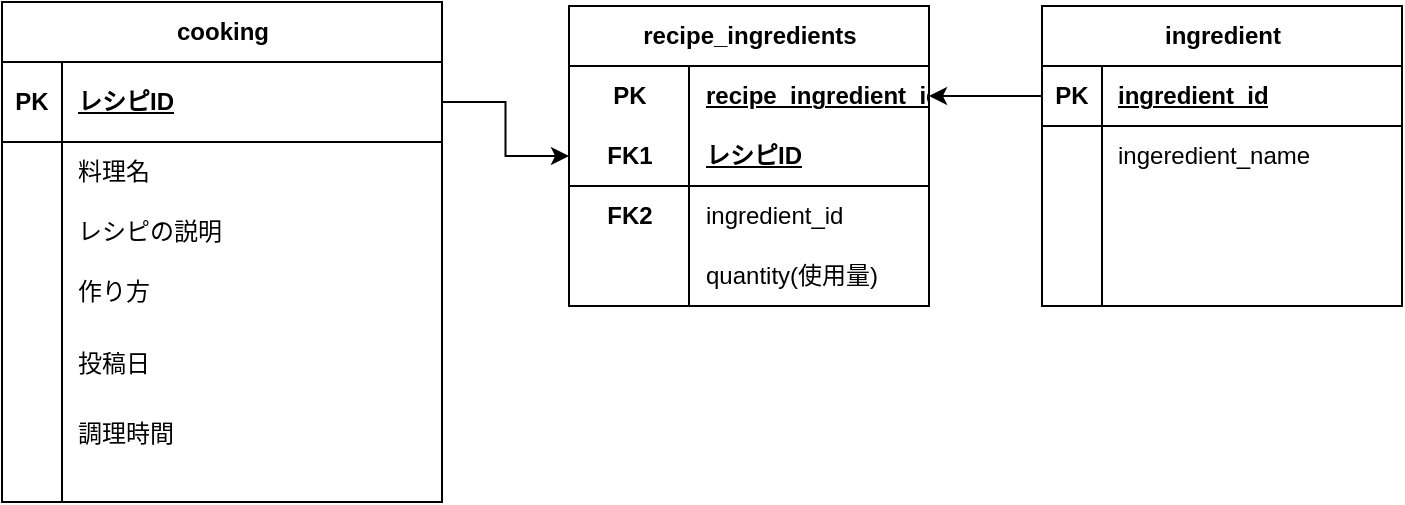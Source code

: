<mxfile version="28.2.5">
  <diagram name="ページ1" id="z3e7znDtaevZ1Jsk0inX">
    <mxGraphModel dx="1426" dy="743" grid="1" gridSize="10" guides="1" tooltips="1" connect="1" arrows="1" fold="1" page="1" pageScale="1" pageWidth="827" pageHeight="1169" math="0" shadow="0">
      <root>
        <mxCell id="0" />
        <mxCell id="1" parent="0" />
        <mxCell id="u81NSLrNusvpNiNUx_xY-2" value="cooking" style="shape=table;startSize=30;container=1;collapsible=1;childLayout=tableLayout;fixedRows=1;rowLines=0;fontStyle=1;align=center;resizeLast=1;html=1;noLabel=0;absoluteArcSize=0;resizeLastRow=0;" parent="1" vertex="1">
          <mxGeometry x="40" y="40" width="220" height="250" as="geometry" />
        </mxCell>
        <mxCell id="u81NSLrNusvpNiNUx_xY-3" value="" style="shape=tableRow;horizontal=0;startSize=0;swimlaneHead=0;swimlaneBody=0;fillColor=none;collapsible=0;dropTarget=0;points=[[0,0.5],[1,0.5]];portConstraint=eastwest;top=0;left=0;right=0;bottom=1;" parent="u81NSLrNusvpNiNUx_xY-2" vertex="1">
          <mxGeometry y="30" width="220" height="40" as="geometry" />
        </mxCell>
        <mxCell id="u81NSLrNusvpNiNUx_xY-4" value="PK" style="shape=partialRectangle;connectable=0;fillColor=none;top=0;left=0;bottom=0;right=0;fontStyle=1;overflow=hidden;whiteSpace=wrap;html=1;" parent="u81NSLrNusvpNiNUx_xY-3" vertex="1">
          <mxGeometry width="30" height="40" as="geometry">
            <mxRectangle width="30" height="40" as="alternateBounds" />
          </mxGeometry>
        </mxCell>
        <mxCell id="u81NSLrNusvpNiNUx_xY-5" value="レシピID" style="shape=partialRectangle;connectable=0;fillColor=none;top=0;left=0;bottom=0;right=0;align=left;spacingLeft=6;fontStyle=5;overflow=hidden;whiteSpace=wrap;html=1;" parent="u81NSLrNusvpNiNUx_xY-3" vertex="1">
          <mxGeometry x="30" width="190" height="40" as="geometry">
            <mxRectangle width="190" height="40" as="alternateBounds" />
          </mxGeometry>
        </mxCell>
        <mxCell id="u81NSLrNusvpNiNUx_xY-6" value="" style="shape=tableRow;horizontal=0;startSize=0;swimlaneHead=0;swimlaneBody=0;fillColor=none;collapsible=0;dropTarget=0;points=[[0,0.5],[1,0.5]];portConstraint=eastwest;top=0;left=0;right=0;bottom=0;" parent="u81NSLrNusvpNiNUx_xY-2" vertex="1">
          <mxGeometry y="70" width="220" height="30" as="geometry" />
        </mxCell>
        <mxCell id="u81NSLrNusvpNiNUx_xY-7" value="" style="shape=partialRectangle;connectable=0;fillColor=none;top=0;left=0;bottom=0;right=0;editable=1;overflow=hidden;whiteSpace=wrap;html=1;" parent="u81NSLrNusvpNiNUx_xY-6" vertex="1">
          <mxGeometry width="30" height="30" as="geometry">
            <mxRectangle width="30" height="30" as="alternateBounds" />
          </mxGeometry>
        </mxCell>
        <mxCell id="u81NSLrNusvpNiNUx_xY-8" value="料理名" style="shape=partialRectangle;connectable=0;fillColor=none;top=0;left=0;bottom=0;right=0;align=left;spacingLeft=6;overflow=hidden;whiteSpace=wrap;html=1;" parent="u81NSLrNusvpNiNUx_xY-6" vertex="1">
          <mxGeometry x="30" width="190" height="30" as="geometry">
            <mxRectangle width="190" height="30" as="alternateBounds" />
          </mxGeometry>
        </mxCell>
        <mxCell id="u81NSLrNusvpNiNUx_xY-9" value="" style="shape=tableRow;horizontal=0;startSize=0;swimlaneHead=0;swimlaneBody=0;fillColor=none;collapsible=0;dropTarget=0;points=[[0,0.5],[1,0.5]];portConstraint=eastwest;top=0;left=0;right=0;bottom=0;" parent="u81NSLrNusvpNiNUx_xY-2" vertex="1">
          <mxGeometry y="100" width="220" height="30" as="geometry" />
        </mxCell>
        <mxCell id="u81NSLrNusvpNiNUx_xY-10" value="" style="shape=partialRectangle;connectable=0;fillColor=none;top=0;left=0;bottom=0;right=0;editable=1;overflow=hidden;whiteSpace=wrap;html=1;" parent="u81NSLrNusvpNiNUx_xY-9" vertex="1">
          <mxGeometry width="30" height="30" as="geometry">
            <mxRectangle width="30" height="30" as="alternateBounds" />
          </mxGeometry>
        </mxCell>
        <mxCell id="u81NSLrNusvpNiNUx_xY-11" value="レシピの説明" style="shape=partialRectangle;connectable=0;fillColor=none;top=0;left=0;bottom=0;right=0;align=left;spacingLeft=6;overflow=hidden;whiteSpace=wrap;html=1;" parent="u81NSLrNusvpNiNUx_xY-9" vertex="1">
          <mxGeometry x="30" width="190" height="30" as="geometry">
            <mxRectangle width="190" height="30" as="alternateBounds" />
          </mxGeometry>
        </mxCell>
        <mxCell id="JgF0CgP4BGuVDnBz-drS-3" value="" style="shape=tableRow;horizontal=0;startSize=0;swimlaneHead=0;swimlaneBody=0;fillColor=none;collapsible=0;dropTarget=0;points=[[0,0.5],[1,0.5]];portConstraint=eastwest;top=0;left=0;right=0;bottom=0;" parent="u81NSLrNusvpNiNUx_xY-2" vertex="1">
          <mxGeometry y="130" width="220" height="30" as="geometry" />
        </mxCell>
        <mxCell id="JgF0CgP4BGuVDnBz-drS-4" value="" style="shape=partialRectangle;connectable=0;fillColor=none;top=0;left=0;bottom=0;right=0;editable=1;overflow=hidden;whiteSpace=wrap;html=1;" parent="JgF0CgP4BGuVDnBz-drS-3" vertex="1">
          <mxGeometry width="30" height="30" as="geometry">
            <mxRectangle width="30" height="30" as="alternateBounds" />
          </mxGeometry>
        </mxCell>
        <mxCell id="JgF0CgP4BGuVDnBz-drS-5" value="作り方" style="shape=partialRectangle;connectable=0;fillColor=none;top=0;left=0;bottom=0;right=0;align=left;spacingLeft=6;overflow=hidden;whiteSpace=wrap;html=1;" parent="JgF0CgP4BGuVDnBz-drS-3" vertex="1">
          <mxGeometry x="30" width="190" height="30" as="geometry">
            <mxRectangle width="190" height="30" as="alternateBounds" />
          </mxGeometry>
        </mxCell>
        <mxCell id="7qhd1ZSNB2XDL6zHw4lX-25" value="" style="shape=tableRow;horizontal=0;startSize=0;swimlaneHead=0;swimlaneBody=0;fillColor=none;collapsible=0;dropTarget=0;points=[[0,0.5],[1,0.5]];portConstraint=eastwest;top=0;left=0;right=0;bottom=0;" parent="u81NSLrNusvpNiNUx_xY-2" vertex="1">
          <mxGeometry y="160" width="220" height="40" as="geometry" />
        </mxCell>
        <mxCell id="7qhd1ZSNB2XDL6zHw4lX-26" value="" style="shape=partialRectangle;connectable=0;fillColor=none;top=0;left=0;bottom=0;right=0;editable=1;overflow=hidden;" parent="7qhd1ZSNB2XDL6zHw4lX-25" vertex="1">
          <mxGeometry width="30" height="40" as="geometry">
            <mxRectangle width="30" height="40" as="alternateBounds" />
          </mxGeometry>
        </mxCell>
        <mxCell id="7qhd1ZSNB2XDL6zHw4lX-27" value="投稿日" style="shape=partialRectangle;connectable=0;fillColor=none;top=0;left=0;bottom=0;right=0;align=left;spacingLeft=6;overflow=hidden;" parent="7qhd1ZSNB2XDL6zHw4lX-25" vertex="1">
          <mxGeometry x="30" width="190" height="40" as="geometry">
            <mxRectangle width="190" height="40" as="alternateBounds" />
          </mxGeometry>
        </mxCell>
        <mxCell id="7qhd1ZSNB2XDL6zHw4lX-29" value="" style="shape=tableRow;horizontal=0;startSize=0;swimlaneHead=0;swimlaneBody=0;fillColor=none;collapsible=0;dropTarget=0;points=[[0,0.5],[1,0.5]];portConstraint=eastwest;top=0;left=0;right=0;bottom=0;" parent="u81NSLrNusvpNiNUx_xY-2" vertex="1">
          <mxGeometry y="200" width="220" height="30" as="geometry" />
        </mxCell>
        <mxCell id="7qhd1ZSNB2XDL6zHw4lX-30" value="" style="shape=partialRectangle;connectable=0;fillColor=none;top=0;left=0;bottom=0;right=0;editable=1;overflow=hidden;" parent="7qhd1ZSNB2XDL6zHw4lX-29" vertex="1">
          <mxGeometry width="30" height="30" as="geometry">
            <mxRectangle width="30" height="30" as="alternateBounds" />
          </mxGeometry>
        </mxCell>
        <mxCell id="7qhd1ZSNB2XDL6zHw4lX-31" value="調理時間" style="shape=partialRectangle;connectable=0;fillColor=none;top=0;left=0;bottom=0;right=0;align=left;spacingLeft=6;overflow=hidden;" parent="7qhd1ZSNB2XDL6zHw4lX-29" vertex="1">
          <mxGeometry x="30" width="190" height="30" as="geometry">
            <mxRectangle width="190" height="30" as="alternateBounds" />
          </mxGeometry>
        </mxCell>
        <mxCell id="u81NSLrNusvpNiNUx_xY-12" value="" style="shape=tableRow;horizontal=0;startSize=0;swimlaneHead=0;swimlaneBody=0;fillColor=none;collapsible=0;dropTarget=0;points=[[0,0.5],[1,0.5]];portConstraint=eastwest;top=0;left=0;right=0;bottom=0;" parent="u81NSLrNusvpNiNUx_xY-2" vertex="1">
          <mxGeometry y="230" width="220" height="20" as="geometry" />
        </mxCell>
        <mxCell id="u81NSLrNusvpNiNUx_xY-13" value="" style="shape=partialRectangle;connectable=0;fillColor=none;top=0;left=0;bottom=0;right=0;editable=1;overflow=hidden;whiteSpace=wrap;html=1;" parent="u81NSLrNusvpNiNUx_xY-12" vertex="1">
          <mxGeometry width="30" height="20" as="geometry">
            <mxRectangle width="30" height="20" as="alternateBounds" />
          </mxGeometry>
        </mxCell>
        <mxCell id="u81NSLrNusvpNiNUx_xY-14" value="" style="shape=partialRectangle;connectable=0;fillColor=none;top=0;left=0;bottom=0;right=0;align=left;spacingLeft=6;overflow=hidden;whiteSpace=wrap;html=1;" parent="u81NSLrNusvpNiNUx_xY-12" vertex="1">
          <mxGeometry x="30" width="190" height="20" as="geometry">
            <mxRectangle width="190" height="20" as="alternateBounds" />
          </mxGeometry>
        </mxCell>
        <mxCell id="7qhd1ZSNB2XDL6zHw4lX-113" value="ingredient" style="shape=table;startSize=30;container=1;collapsible=1;childLayout=tableLayout;fixedRows=1;rowLines=0;fontStyle=1;align=center;resizeLast=1;html=1;" parent="1" vertex="1">
          <mxGeometry x="560" y="42" width="180" height="150" as="geometry" />
        </mxCell>
        <mxCell id="7qhd1ZSNB2XDL6zHw4lX-114" value="" style="shape=tableRow;horizontal=0;startSize=0;swimlaneHead=0;swimlaneBody=0;fillColor=none;collapsible=0;dropTarget=0;points=[[0,0.5],[1,0.5]];portConstraint=eastwest;top=0;left=0;right=0;bottom=1;" parent="7qhd1ZSNB2XDL6zHw4lX-113" vertex="1">
          <mxGeometry y="30" width="180" height="30" as="geometry" />
        </mxCell>
        <mxCell id="7qhd1ZSNB2XDL6zHw4lX-115" value="PK" style="shape=partialRectangle;connectable=0;fillColor=none;top=0;left=0;bottom=0;right=0;fontStyle=1;overflow=hidden;whiteSpace=wrap;html=1;" parent="7qhd1ZSNB2XDL6zHw4lX-114" vertex="1">
          <mxGeometry width="30" height="30" as="geometry">
            <mxRectangle width="30" height="30" as="alternateBounds" />
          </mxGeometry>
        </mxCell>
        <mxCell id="7qhd1ZSNB2XDL6zHw4lX-116" value="ingredient_id" style="shape=partialRectangle;connectable=0;fillColor=none;top=0;left=0;bottom=0;right=0;align=left;spacingLeft=6;fontStyle=5;overflow=hidden;whiteSpace=wrap;html=1;" parent="7qhd1ZSNB2XDL6zHw4lX-114" vertex="1">
          <mxGeometry x="30" width="150" height="30" as="geometry">
            <mxRectangle width="150" height="30" as="alternateBounds" />
          </mxGeometry>
        </mxCell>
        <mxCell id="7qhd1ZSNB2XDL6zHw4lX-117" value="" style="shape=tableRow;horizontal=0;startSize=0;swimlaneHead=0;swimlaneBody=0;fillColor=none;collapsible=0;dropTarget=0;points=[[0,0.5],[1,0.5]];portConstraint=eastwest;top=0;left=0;right=0;bottom=0;" parent="7qhd1ZSNB2XDL6zHw4lX-113" vertex="1">
          <mxGeometry y="60" width="180" height="30" as="geometry" />
        </mxCell>
        <mxCell id="7qhd1ZSNB2XDL6zHw4lX-118" value="" style="shape=partialRectangle;connectable=0;fillColor=none;top=0;left=0;bottom=0;right=0;editable=1;overflow=hidden;whiteSpace=wrap;html=1;" parent="7qhd1ZSNB2XDL6zHw4lX-117" vertex="1">
          <mxGeometry width="30" height="30" as="geometry">
            <mxRectangle width="30" height="30" as="alternateBounds" />
          </mxGeometry>
        </mxCell>
        <mxCell id="7qhd1ZSNB2XDL6zHw4lX-119" value="ingeredient_name" style="shape=partialRectangle;connectable=0;fillColor=none;top=0;left=0;bottom=0;right=0;align=left;spacingLeft=6;overflow=hidden;whiteSpace=wrap;html=1;" parent="7qhd1ZSNB2XDL6zHw4lX-117" vertex="1">
          <mxGeometry x="30" width="150" height="30" as="geometry">
            <mxRectangle width="150" height="30" as="alternateBounds" />
          </mxGeometry>
        </mxCell>
        <mxCell id="7qhd1ZSNB2XDL6zHw4lX-120" value="" style="shape=tableRow;horizontal=0;startSize=0;swimlaneHead=0;swimlaneBody=0;fillColor=none;collapsible=0;dropTarget=0;points=[[0,0.5],[1,0.5]];portConstraint=eastwest;top=0;left=0;right=0;bottom=0;" parent="7qhd1ZSNB2XDL6zHw4lX-113" vertex="1">
          <mxGeometry y="90" width="180" height="30" as="geometry" />
        </mxCell>
        <mxCell id="7qhd1ZSNB2XDL6zHw4lX-121" value="" style="shape=partialRectangle;connectable=0;fillColor=none;top=0;left=0;bottom=0;right=0;editable=1;overflow=hidden;whiteSpace=wrap;html=1;" parent="7qhd1ZSNB2XDL6zHw4lX-120" vertex="1">
          <mxGeometry width="30" height="30" as="geometry">
            <mxRectangle width="30" height="30" as="alternateBounds" />
          </mxGeometry>
        </mxCell>
        <mxCell id="7qhd1ZSNB2XDL6zHw4lX-122" value="" style="shape=partialRectangle;connectable=0;fillColor=none;top=0;left=0;bottom=0;right=0;align=left;spacingLeft=6;overflow=hidden;whiteSpace=wrap;html=1;" parent="7qhd1ZSNB2XDL6zHw4lX-120" vertex="1">
          <mxGeometry x="30" width="150" height="30" as="geometry">
            <mxRectangle width="150" height="30" as="alternateBounds" />
          </mxGeometry>
        </mxCell>
        <mxCell id="7qhd1ZSNB2XDL6zHw4lX-123" value="" style="shape=tableRow;horizontal=0;startSize=0;swimlaneHead=0;swimlaneBody=0;fillColor=none;collapsible=0;dropTarget=0;points=[[0,0.5],[1,0.5]];portConstraint=eastwest;top=0;left=0;right=0;bottom=0;" parent="7qhd1ZSNB2XDL6zHw4lX-113" vertex="1">
          <mxGeometry y="120" width="180" height="30" as="geometry" />
        </mxCell>
        <mxCell id="7qhd1ZSNB2XDL6zHw4lX-124" value="" style="shape=partialRectangle;connectable=0;fillColor=none;top=0;left=0;bottom=0;right=0;editable=1;overflow=hidden;whiteSpace=wrap;html=1;" parent="7qhd1ZSNB2XDL6zHw4lX-123" vertex="1">
          <mxGeometry width="30" height="30" as="geometry">
            <mxRectangle width="30" height="30" as="alternateBounds" />
          </mxGeometry>
        </mxCell>
        <mxCell id="7qhd1ZSNB2XDL6zHw4lX-125" value="" style="shape=partialRectangle;connectable=0;fillColor=none;top=0;left=0;bottom=0;right=0;align=left;spacingLeft=6;overflow=hidden;whiteSpace=wrap;html=1;" parent="7qhd1ZSNB2XDL6zHw4lX-123" vertex="1">
          <mxGeometry x="30" width="150" height="30" as="geometry">
            <mxRectangle width="150" height="30" as="alternateBounds" />
          </mxGeometry>
        </mxCell>
        <mxCell id="7qhd1ZSNB2XDL6zHw4lX-126" value="recipe_ingredients" style="shape=table;startSize=30;container=1;collapsible=1;childLayout=tableLayout;fixedRows=1;rowLines=0;fontStyle=1;align=center;resizeLast=1;html=1;whiteSpace=wrap;" parent="1" vertex="1">
          <mxGeometry x="323.5" y="42" width="180" height="150" as="geometry" />
        </mxCell>
        <mxCell id="7qhd1ZSNB2XDL6zHw4lX-127" value="" style="shape=tableRow;horizontal=0;startSize=0;swimlaneHead=0;swimlaneBody=0;fillColor=none;collapsible=0;dropTarget=0;points=[[0,0.5],[1,0.5]];portConstraint=eastwest;top=0;left=0;right=0;bottom=0;html=1;" parent="7qhd1ZSNB2XDL6zHw4lX-126" vertex="1">
          <mxGeometry y="30" width="180" height="30" as="geometry" />
        </mxCell>
        <mxCell id="7qhd1ZSNB2XDL6zHw4lX-128" value="PK" style="shape=partialRectangle;connectable=0;fillColor=none;top=0;left=0;bottom=0;right=0;fontStyle=1;overflow=hidden;html=1;whiteSpace=wrap;" parent="7qhd1ZSNB2XDL6zHw4lX-127" vertex="1">
          <mxGeometry width="60" height="30" as="geometry">
            <mxRectangle width="60" height="30" as="alternateBounds" />
          </mxGeometry>
        </mxCell>
        <mxCell id="7qhd1ZSNB2XDL6zHw4lX-129" value="recipe_ingredient_id" style="shape=partialRectangle;connectable=0;fillColor=none;top=0;left=0;bottom=0;right=0;align=left;spacingLeft=6;fontStyle=5;overflow=hidden;html=1;whiteSpace=wrap;" parent="7qhd1ZSNB2XDL6zHw4lX-127" vertex="1">
          <mxGeometry x="60" width="120" height="30" as="geometry">
            <mxRectangle width="120" height="30" as="alternateBounds" />
          </mxGeometry>
        </mxCell>
        <mxCell id="7qhd1ZSNB2XDL6zHw4lX-130" value="" style="shape=tableRow;horizontal=0;startSize=0;swimlaneHead=0;swimlaneBody=0;fillColor=none;collapsible=0;dropTarget=0;points=[[0,0.5],[1,0.5]];portConstraint=eastwest;top=0;left=0;right=0;bottom=1;html=1;" parent="7qhd1ZSNB2XDL6zHw4lX-126" vertex="1">
          <mxGeometry y="60" width="180" height="30" as="geometry" />
        </mxCell>
        <mxCell id="7qhd1ZSNB2XDL6zHw4lX-131" value="FK1" style="shape=partialRectangle;connectable=0;fillColor=none;top=0;left=0;bottom=0;right=0;fontStyle=1;overflow=hidden;html=1;whiteSpace=wrap;" parent="7qhd1ZSNB2XDL6zHw4lX-130" vertex="1">
          <mxGeometry width="60" height="30" as="geometry">
            <mxRectangle width="60" height="30" as="alternateBounds" />
          </mxGeometry>
        </mxCell>
        <mxCell id="7qhd1ZSNB2XDL6zHw4lX-132" value="レシピID" style="shape=partialRectangle;connectable=0;fillColor=none;top=0;left=0;bottom=0;right=0;align=left;spacingLeft=6;fontStyle=5;overflow=hidden;html=1;whiteSpace=wrap;" parent="7qhd1ZSNB2XDL6zHw4lX-130" vertex="1">
          <mxGeometry x="60" width="120" height="30" as="geometry">
            <mxRectangle width="120" height="30" as="alternateBounds" />
          </mxGeometry>
        </mxCell>
        <mxCell id="7qhd1ZSNB2XDL6zHw4lX-133" value="" style="shape=tableRow;horizontal=0;startSize=0;swimlaneHead=0;swimlaneBody=0;fillColor=none;collapsible=0;dropTarget=0;points=[[0,0.5],[1,0.5]];portConstraint=eastwest;top=0;left=0;right=0;bottom=0;html=1;" parent="7qhd1ZSNB2XDL6zHw4lX-126" vertex="1">
          <mxGeometry y="90" width="180" height="30" as="geometry" />
        </mxCell>
        <mxCell id="7qhd1ZSNB2XDL6zHw4lX-134" value="&lt;b&gt;FK2&lt;/b&gt;" style="shape=partialRectangle;connectable=0;fillColor=none;top=0;left=0;bottom=0;right=0;editable=1;overflow=hidden;html=1;whiteSpace=wrap;" parent="7qhd1ZSNB2XDL6zHw4lX-133" vertex="1">
          <mxGeometry width="60" height="30" as="geometry">
            <mxRectangle width="60" height="30" as="alternateBounds" />
          </mxGeometry>
        </mxCell>
        <mxCell id="7qhd1ZSNB2XDL6zHw4lX-135" value="ingredient_id" style="shape=partialRectangle;connectable=0;fillColor=none;top=0;left=0;bottom=0;right=0;align=left;spacingLeft=6;overflow=hidden;html=1;whiteSpace=wrap;" parent="7qhd1ZSNB2XDL6zHw4lX-133" vertex="1">
          <mxGeometry x="60" width="120" height="30" as="geometry">
            <mxRectangle width="120" height="30" as="alternateBounds" />
          </mxGeometry>
        </mxCell>
        <mxCell id="7qhd1ZSNB2XDL6zHw4lX-136" value="" style="shape=tableRow;horizontal=0;startSize=0;swimlaneHead=0;swimlaneBody=0;fillColor=none;collapsible=0;dropTarget=0;points=[[0,0.5],[1,0.5]];portConstraint=eastwest;top=0;left=0;right=0;bottom=0;html=1;" parent="7qhd1ZSNB2XDL6zHw4lX-126" vertex="1">
          <mxGeometry y="120" width="180" height="30" as="geometry" />
        </mxCell>
        <mxCell id="7qhd1ZSNB2XDL6zHw4lX-137" value="" style="shape=partialRectangle;connectable=0;fillColor=none;top=0;left=0;bottom=0;right=0;editable=1;overflow=hidden;html=1;whiteSpace=wrap;" parent="7qhd1ZSNB2XDL6zHw4lX-136" vertex="1">
          <mxGeometry width="60" height="30" as="geometry">
            <mxRectangle width="60" height="30" as="alternateBounds" />
          </mxGeometry>
        </mxCell>
        <mxCell id="7qhd1ZSNB2XDL6zHw4lX-138" value="quantity(使用量)" style="shape=partialRectangle;connectable=0;fillColor=none;top=0;left=0;bottom=0;right=0;align=left;spacingLeft=6;overflow=hidden;html=1;whiteSpace=wrap;" parent="7qhd1ZSNB2XDL6zHw4lX-136" vertex="1">
          <mxGeometry x="60" width="120" height="30" as="geometry">
            <mxRectangle width="120" height="30" as="alternateBounds" />
          </mxGeometry>
        </mxCell>
        <mxCell id="7qhd1ZSNB2XDL6zHw4lX-140" style="edgeStyle=orthogonalEdgeStyle;rounded=0;orthogonalLoop=1;jettySize=auto;html=1;exitX=1;exitY=0.5;exitDx=0;exitDy=0;entryX=0;entryY=0.5;entryDx=0;entryDy=0;" parent="1" source="u81NSLrNusvpNiNUx_xY-3" target="7qhd1ZSNB2XDL6zHw4lX-130" edge="1">
          <mxGeometry relative="1" as="geometry" />
        </mxCell>
        <mxCell id="7qhd1ZSNB2XDL6zHw4lX-141" style="edgeStyle=orthogonalEdgeStyle;rounded=0;orthogonalLoop=1;jettySize=auto;html=1;exitX=0;exitY=0.5;exitDx=0;exitDy=0;entryX=1;entryY=0.5;entryDx=0;entryDy=0;" parent="1" source="7qhd1ZSNB2XDL6zHw4lX-114" target="7qhd1ZSNB2XDL6zHw4lX-127" edge="1">
          <mxGeometry relative="1" as="geometry" />
        </mxCell>
      </root>
    </mxGraphModel>
  </diagram>
</mxfile>
